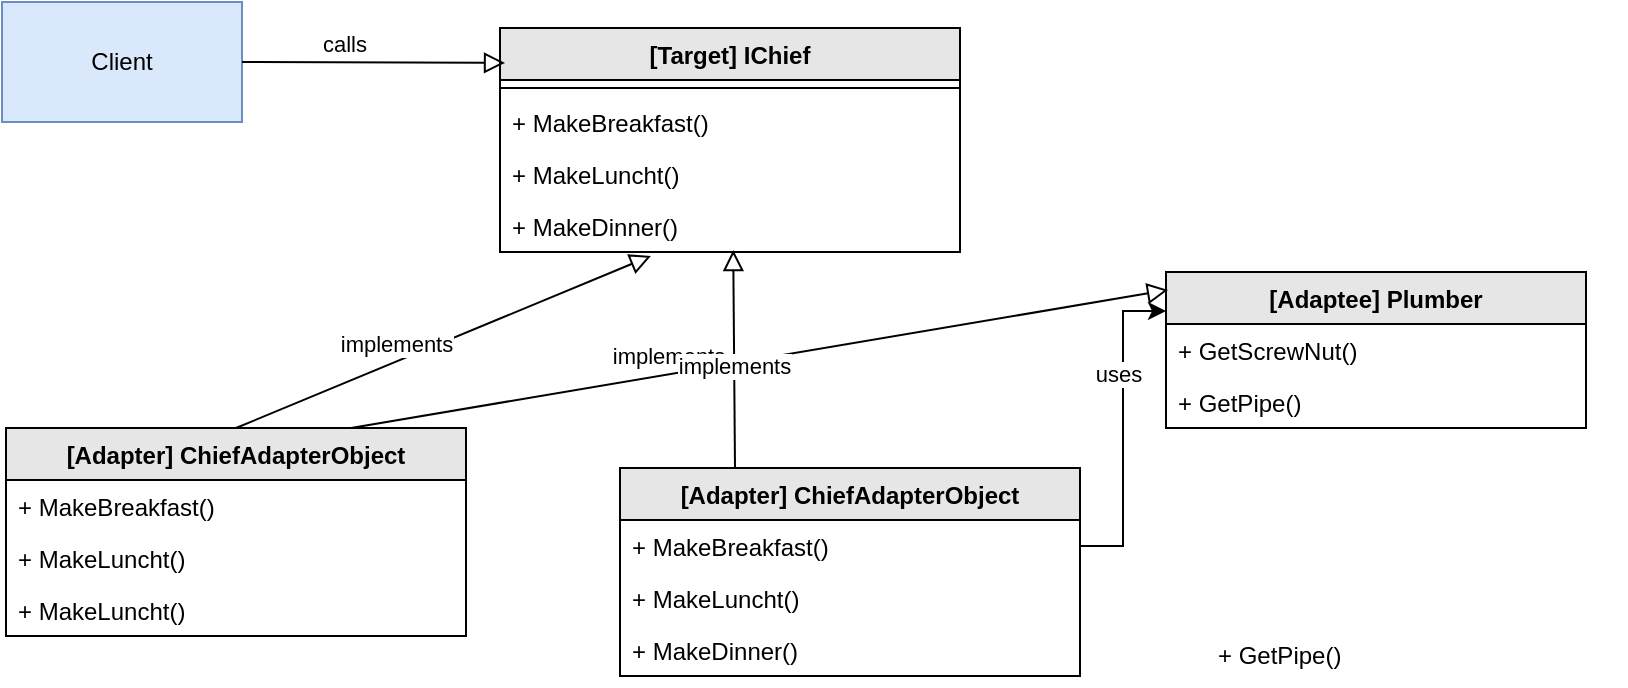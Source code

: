 <mxfile version="27.0.5">
  <diagram name="Page-1" id="XhDq9Y1CY5__ZkQdFZ89">
    <mxGraphModel dx="1796" dy="572" grid="1" gridSize="10" guides="1" tooltips="1" connect="1" arrows="1" fold="1" page="1" pageScale="1" pageWidth="850" pageHeight="1100" math="0" shadow="0">
      <root>
        <mxCell id="0" />
        <mxCell id="1" parent="0" />
        <mxCell id="WKiYDnSkGxx-Vt7SPjii-1" value="[Target]&amp;nbsp;IChief" style="swimlane;fontStyle=1;align=center;verticalAlign=top;childLayout=stackLayout;horizontal=1;startSize=26;horizontalStack=0;resizeParent=1;resizeParentMax=0;resizeLast=0;collapsible=1;marginBottom=0;whiteSpace=wrap;html=1;fillColor=#E6E6E6;" vertex="1" parent="1">
          <mxGeometry x="177" y="90" width="230" height="112" as="geometry" />
        </mxCell>
        <mxCell id="WKiYDnSkGxx-Vt7SPjii-2" value="" style="line;strokeWidth=1;fillColor=none;align=left;verticalAlign=middle;spacingTop=-1;spacingLeft=3;spacingRight=3;rotatable=0;labelPosition=right;points=[];portConstraint=eastwest;strokeColor=inherit;" vertex="1" parent="WKiYDnSkGxx-Vt7SPjii-1">
          <mxGeometry y="26" width="230" height="8" as="geometry" />
        </mxCell>
        <mxCell id="WKiYDnSkGxx-Vt7SPjii-3" value="+ MakeBreakfast()" style="text;strokeColor=none;fillColor=none;align=left;verticalAlign=top;spacingLeft=4;spacingRight=4;overflow=hidden;rotatable=0;points=[[0,0.5],[1,0.5]];portConstraint=eastwest;whiteSpace=wrap;html=1;" vertex="1" parent="WKiYDnSkGxx-Vt7SPjii-1">
          <mxGeometry y="34" width="230" height="26" as="geometry" />
        </mxCell>
        <mxCell id="WKiYDnSkGxx-Vt7SPjii-29" value="+ MakeLuncht()" style="text;strokeColor=none;fillColor=none;align=left;verticalAlign=top;spacingLeft=4;spacingRight=4;overflow=hidden;rotatable=0;points=[[0,0.5],[1,0.5]];portConstraint=eastwest;whiteSpace=wrap;html=1;" vertex="1" parent="WKiYDnSkGxx-Vt7SPjii-1">
          <mxGeometry y="60" width="230" height="26" as="geometry" />
        </mxCell>
        <mxCell id="WKiYDnSkGxx-Vt7SPjii-30" value="+ MakeDinner()" style="text;strokeColor=none;fillColor=none;align=left;verticalAlign=top;spacingLeft=4;spacingRight=4;overflow=hidden;rotatable=0;points=[[0,0.5],[1,0.5]];portConstraint=eastwest;whiteSpace=wrap;html=1;" vertex="1" parent="WKiYDnSkGxx-Vt7SPjii-1">
          <mxGeometry y="86" width="230" height="26" as="geometry" />
        </mxCell>
        <mxCell id="WKiYDnSkGxx-Vt7SPjii-8" value="[Adaptee]&amp;nbsp;Plumber" style="swimlane;fontStyle=1;align=center;verticalAlign=top;childLayout=stackLayout;horizontal=1;startSize=26;horizontalStack=0;resizeParent=1;resizeParentMax=0;resizeLast=0;collapsible=1;marginBottom=0;whiteSpace=wrap;html=1;fillColor=#E6E6E6;" vertex="1" parent="1">
          <mxGeometry x="510" y="212" width="210" height="78" as="geometry" />
        </mxCell>
        <mxCell id="WKiYDnSkGxx-Vt7SPjii-9" value="+ GetScrewNut()" style="text;strokeColor=none;fillColor=none;align=left;verticalAlign=top;spacingLeft=4;spacingRight=4;overflow=hidden;rotatable=0;points=[[0,0.5],[1,0.5]];portConstraint=eastwest;whiteSpace=wrap;html=1;" vertex="1" parent="WKiYDnSkGxx-Vt7SPjii-8">
          <mxGeometry y="26" width="210" height="26" as="geometry" />
        </mxCell>
        <mxCell id="WKiYDnSkGxx-Vt7SPjii-25" value="+ GetPipe()" style="text;strokeColor=none;fillColor=none;align=left;verticalAlign=top;spacingLeft=4;spacingRight=4;overflow=hidden;rotatable=0;points=[[0,0.5],[1,0.5]];portConstraint=eastwest;whiteSpace=wrap;html=1;" vertex="1" parent="WKiYDnSkGxx-Vt7SPjii-8">
          <mxGeometry y="52" width="210" height="26" as="geometry" />
        </mxCell>
        <mxCell id="WKiYDnSkGxx-Vt7SPjii-11" style="edgeStyle=orthogonalEdgeStyle;rounded=0;orthogonalLoop=1;jettySize=auto;html=1;exitX=1;exitY=0.5;exitDx=0;exitDy=0;entryX=0;entryY=0.25;entryDx=0;entryDy=0;" edge="1" parent="1" source="WKiYDnSkGxx-Vt7SPjii-14" target="WKiYDnSkGxx-Vt7SPjii-8">
          <mxGeometry relative="1" as="geometry" />
        </mxCell>
        <mxCell id="WKiYDnSkGxx-Vt7SPjii-12" value="uses" style="edgeLabel;html=1;align=center;verticalAlign=middle;resizable=0;points=[];" vertex="1" connectable="0" parent="WKiYDnSkGxx-Vt7SPjii-11">
          <mxGeometry x="0.247" y="1" relative="1" as="geometry">
            <mxPoint x="-2" y="-8" as="offset" />
          </mxGeometry>
        </mxCell>
        <mxCell id="WKiYDnSkGxx-Vt7SPjii-13" value="[Adapter]&amp;nbsp;ChiefAdapterObject" style="swimlane;fontStyle=1;align=center;verticalAlign=top;childLayout=stackLayout;horizontal=1;startSize=26;horizontalStack=0;resizeParent=1;resizeParentMax=0;resizeLast=0;collapsible=1;marginBottom=0;whiteSpace=wrap;html=1;fillColor=#E6E6E6;" vertex="1" parent="1">
          <mxGeometry x="237" y="310" width="230" height="104" as="geometry" />
        </mxCell>
        <mxCell id="WKiYDnSkGxx-Vt7SPjii-14" value="+ MakeBreakfast()" style="text;strokeColor=none;fillColor=none;align=left;verticalAlign=top;spacingLeft=4;spacingRight=4;overflow=hidden;rotatable=0;points=[[0,0.5],[1,0.5]];portConstraint=eastwest;whiteSpace=wrap;html=1;" vertex="1" parent="WKiYDnSkGxx-Vt7SPjii-13">
          <mxGeometry y="26" width="230" height="26" as="geometry" />
        </mxCell>
        <mxCell id="WKiYDnSkGxx-Vt7SPjii-15" value="+ MakeLuncht()" style="text;strokeColor=none;fillColor=none;align=left;verticalAlign=top;spacingLeft=4;spacingRight=4;overflow=hidden;rotatable=0;points=[[0,0.5],[1,0.5]];portConstraint=eastwest;whiteSpace=wrap;html=1;" vertex="1" parent="WKiYDnSkGxx-Vt7SPjii-13">
          <mxGeometry y="52" width="230" height="26" as="geometry" />
        </mxCell>
        <mxCell id="WKiYDnSkGxx-Vt7SPjii-36" value="+ MakeDinner()" style="text;strokeColor=none;fillColor=none;align=left;verticalAlign=top;spacingLeft=4;spacingRight=4;overflow=hidden;rotatable=0;points=[[0,0.5],[1,0.5]];portConstraint=eastwest;whiteSpace=wrap;html=1;" vertex="1" parent="WKiYDnSkGxx-Vt7SPjii-13">
          <mxGeometry y="78" width="230" height="26" as="geometry" />
        </mxCell>
        <mxCell id="WKiYDnSkGxx-Vt7SPjii-16" value="implements" style="html=1;verticalAlign=bottom;endArrow=block;endSize=8;curved=0;rounded=0;exitX=0.75;exitY=0;exitDx=0;exitDy=0;endFill=0;entryX=0.005;entryY=0.115;entryDx=0;entryDy=0;entryPerimeter=0;" edge="1" parent="1" source="WKiYDnSkGxx-Vt7SPjii-26" target="WKiYDnSkGxx-Vt7SPjii-8">
          <mxGeometry x="-0.225" relative="1" as="geometry">
            <mxPoint x="315" y="260" as="sourcePoint" />
            <mxPoint x="310" y="250" as="targetPoint" />
            <mxPoint as="offset" />
          </mxGeometry>
        </mxCell>
        <mxCell id="WKiYDnSkGxx-Vt7SPjii-26" value="[Adapter]&amp;nbsp;ChiefAdapterObject" style="swimlane;fontStyle=1;align=center;verticalAlign=top;childLayout=stackLayout;horizontal=1;startSize=26;horizontalStack=0;resizeParent=1;resizeParentMax=0;resizeLast=0;collapsible=1;marginBottom=0;whiteSpace=wrap;html=1;fillColor=#E6E6E6;" vertex="1" parent="1">
          <mxGeometry x="-70" y="290" width="230" height="104" as="geometry" />
        </mxCell>
        <mxCell id="WKiYDnSkGxx-Vt7SPjii-27" value="+ MakeBreakfast()" style="text;strokeColor=none;fillColor=none;align=left;verticalAlign=top;spacingLeft=4;spacingRight=4;overflow=hidden;rotatable=0;points=[[0,0.5],[1,0.5]];portConstraint=eastwest;whiteSpace=wrap;html=1;" vertex="1" parent="WKiYDnSkGxx-Vt7SPjii-26">
          <mxGeometry y="26" width="230" height="26" as="geometry" />
        </mxCell>
        <mxCell id="WKiYDnSkGxx-Vt7SPjii-28" value="+ MakeLuncht()" style="text;strokeColor=none;fillColor=none;align=left;verticalAlign=top;spacingLeft=4;spacingRight=4;overflow=hidden;rotatable=0;points=[[0,0.5],[1,0.5]];portConstraint=eastwest;whiteSpace=wrap;html=1;" vertex="1" parent="WKiYDnSkGxx-Vt7SPjii-26">
          <mxGeometry y="52" width="230" height="26" as="geometry" />
        </mxCell>
        <mxCell id="WKiYDnSkGxx-Vt7SPjii-37" value="+ MakeLuncht()" style="text;strokeColor=none;fillColor=none;align=left;verticalAlign=top;spacingLeft=4;spacingRight=4;overflow=hidden;rotatable=0;points=[[0,0.5],[1,0.5]];portConstraint=eastwest;whiteSpace=wrap;html=1;" vertex="1" parent="WKiYDnSkGxx-Vt7SPjii-26">
          <mxGeometry y="78" width="230" height="26" as="geometry" />
        </mxCell>
        <mxCell id="WKiYDnSkGxx-Vt7SPjii-34" value="implements" style="html=1;verticalAlign=bottom;endArrow=block;endSize=8;curved=0;rounded=0;exitX=0.5;exitY=0;exitDx=0;exitDy=0;endFill=0;entryX=0.328;entryY=1.077;entryDx=0;entryDy=0;entryPerimeter=0;" edge="1" parent="1" source="WKiYDnSkGxx-Vt7SPjii-26" target="WKiYDnSkGxx-Vt7SPjii-30">
          <mxGeometry x="-0.225" relative="1" as="geometry">
            <mxPoint x="213" y="360" as="sourcePoint" />
            <mxPoint x="461" y="250" as="targetPoint" />
            <mxPoint as="offset" />
          </mxGeometry>
        </mxCell>
        <mxCell id="WKiYDnSkGxx-Vt7SPjii-35" value="implements" style="html=1;verticalAlign=bottom;endArrow=block;endSize=8;curved=0;rounded=0;exitX=0.25;exitY=0;exitDx=0;exitDy=0;endFill=0;entryX=0.507;entryY=0.962;entryDx=0;entryDy=0;entryPerimeter=0;" edge="1" parent="1" source="WKiYDnSkGxx-Vt7SPjii-13" target="WKiYDnSkGxx-Vt7SPjii-30">
          <mxGeometry x="-0.225" relative="1" as="geometry">
            <mxPoint x="213" y="360" as="sourcePoint" />
            <mxPoint x="461" y="250" as="targetPoint" />
            <mxPoint as="offset" />
          </mxGeometry>
        </mxCell>
        <mxCell id="WKiYDnSkGxx-Vt7SPjii-10" value="+ GetPipe()" style="text;strokeColor=none;fillColor=none;align=left;verticalAlign=top;spacingLeft=4;spacingRight=4;overflow=hidden;rotatable=0;points=[[0,0.5],[1,0.5]];portConstraint=eastwest;whiteSpace=wrap;html=1;" vertex="1" parent="1">
          <mxGeometry x="530" y="390" width="210" height="26" as="geometry" />
        </mxCell>
        <mxCell id="WKiYDnSkGxx-Vt7SPjii-38" value="Client" style="rounded=0;whiteSpace=wrap;html=1;fillColor=#dae8fc;strokeColor=#6c8ebf;" vertex="1" parent="1">
          <mxGeometry x="-72" y="77" width="120" height="60" as="geometry" />
        </mxCell>
        <mxCell id="WKiYDnSkGxx-Vt7SPjii-39" value="calls" style="html=1;verticalAlign=bottom;endArrow=block;endSize=8;curved=0;rounded=0;exitX=1;exitY=0.5;exitDx=0;exitDy=0;endFill=0;entryX=0.011;entryY=0.156;entryDx=0;entryDy=0;entryPerimeter=0;" edge="1" parent="1" source="WKiYDnSkGxx-Vt7SPjii-38" target="WKiYDnSkGxx-Vt7SPjii-1">
          <mxGeometry x="-0.225" relative="1" as="geometry">
            <mxPoint x="55" y="300" as="sourcePoint" />
            <mxPoint x="262" y="214" as="targetPoint" />
            <mxPoint as="offset" />
          </mxGeometry>
        </mxCell>
      </root>
    </mxGraphModel>
  </diagram>
</mxfile>

